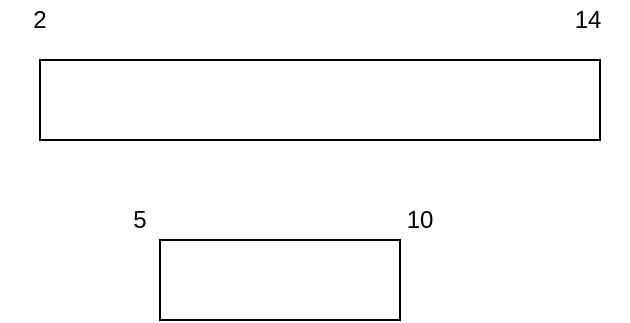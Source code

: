 <mxfile version="14.6.13" type="device"><diagram id="g69Zz3MSUj9airta_MM-" name="第 1 页"><mxGraphModel dx="593" dy="347" grid="1" gridSize="10" guides="1" tooltips="1" connect="1" arrows="1" fold="1" page="1" pageScale="1" pageWidth="827" pageHeight="1169" math="0" shadow="0"><root><mxCell id="0"/><mxCell id="1" parent="0"/><mxCell id="C42eBJAytwXPo1ddKYLP-1" value="" style="rounded=0;whiteSpace=wrap;html=1;" vertex="1" parent="1"><mxGeometry x="160" y="150" width="280" height="40" as="geometry"/></mxCell><mxCell id="C42eBJAytwXPo1ddKYLP-3" value="2" style="text;html=1;strokeColor=none;fillColor=none;align=center;verticalAlign=middle;whiteSpace=wrap;rounded=0;" vertex="1" parent="1"><mxGeometry x="140" y="120" width="40" height="20" as="geometry"/></mxCell><mxCell id="C42eBJAytwXPo1ddKYLP-4" value="14" style="text;html=1;strokeColor=none;fillColor=none;align=center;verticalAlign=middle;whiteSpace=wrap;rounded=0;" vertex="1" parent="1"><mxGeometry x="414" y="120" width="40" height="20" as="geometry"/></mxCell><mxCell id="C42eBJAytwXPo1ddKYLP-5" value="" style="rounded=0;whiteSpace=wrap;html=1;" vertex="1" parent="1"><mxGeometry x="220" y="240" width="120" height="40" as="geometry"/></mxCell><mxCell id="C42eBJAytwXPo1ddKYLP-6" value="5" style="text;html=1;strokeColor=none;fillColor=none;align=center;verticalAlign=middle;whiteSpace=wrap;rounded=0;" vertex="1" parent="1"><mxGeometry x="190" y="220" width="40" height="20" as="geometry"/></mxCell><mxCell id="C42eBJAytwXPo1ddKYLP-7" value="10" style="text;html=1;strokeColor=none;fillColor=none;align=center;verticalAlign=middle;whiteSpace=wrap;rounded=0;" vertex="1" parent="1"><mxGeometry x="330" y="220" width="40" height="20" as="geometry"/></mxCell></root></mxGraphModel></diagram></mxfile>